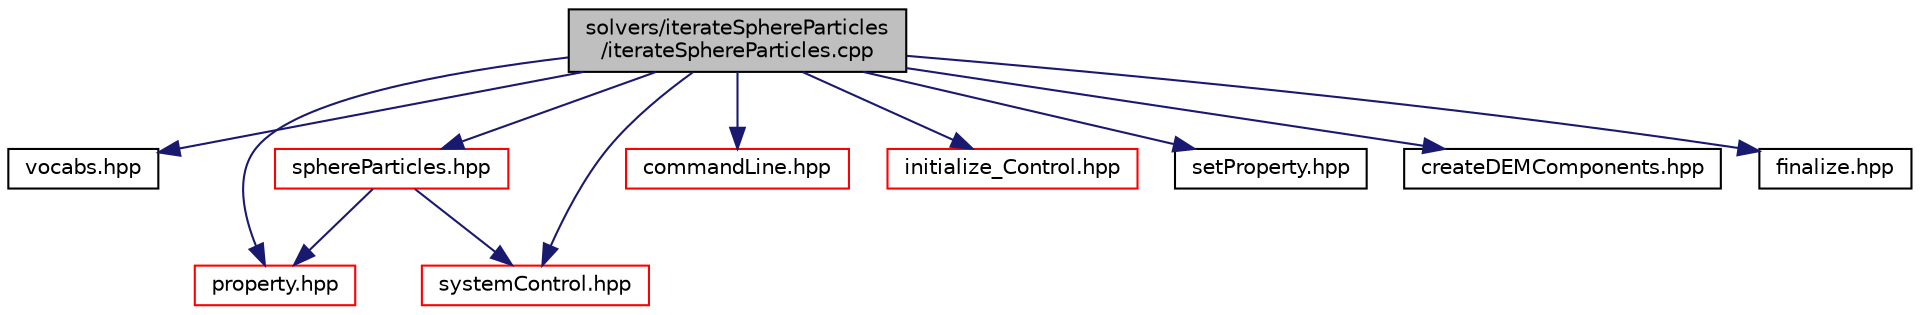 digraph "solvers/iterateSphereParticles/iterateSphereParticles.cpp"
{
 // LATEX_PDF_SIZE
  edge [fontname="Helvetica",fontsize="10",labelfontname="Helvetica",labelfontsize="10"];
  node [fontname="Helvetica",fontsize="10",shape=record];
  Node1 [label="solvers/iterateSphereParticles\l/iterateSphereParticles.cpp",height=0.2,width=0.4,color="black", fillcolor="grey75", style="filled", fontcolor="black",tooltip=" "];
  Node1 -> Node2 [color="midnightblue",fontsize="10",style="solid",fontname="Helvetica"];
  Node2 [label="vocabs.hpp",height=0.2,width=0.4,color="black", fillcolor="white", style="filled",URL="$vocabs_8hpp.html",tooltip=" "];
  Node1 -> Node3 [color="midnightblue",fontsize="10",style="solid",fontname="Helvetica"];
  Node3 [label="property.hpp",height=0.2,width=0.4,color="red", fillcolor="white", style="filled",URL="$property_8hpp.html",tooltip=" "];
  Node1 -> Node92 [color="midnightblue",fontsize="10",style="solid",fontname="Helvetica"];
  Node92 [label="sphereParticles.hpp",height=0.2,width=0.4,color="red", fillcolor="white", style="filled",URL="$sphereParticles_8hpp.html",tooltip=" "];
  Node92 -> Node3 [color="midnightblue",fontsize="10",style="solid",fontname="Helvetica"];
  Node92 -> Node174 [color="midnightblue",fontsize="10",style="solid",fontname="Helvetica"];
  Node174 [label="systemControl.hpp",height=0.2,width=0.4,color="red", fillcolor="white", style="filled",URL="$systemControl_8hpp.html",tooltip=" "];
  Node1 -> Node174 [color="midnightblue",fontsize="10",style="solid",fontname="Helvetica"];
  Node1 -> Node176 [color="midnightblue",fontsize="10",style="solid",fontname="Helvetica"];
  Node176 [label="commandLine.hpp",height=0.2,width=0.4,color="red", fillcolor="white", style="filled",URL="$commandLine_8hpp.html",tooltip=" "];
  Node1 -> Node178 [color="midnightblue",fontsize="10",style="solid",fontname="Helvetica"];
  Node178 [label="initialize_Control.hpp",height=0.2,width=0.4,color="red", fillcolor="white", style="filled",URL="$initialize__Control_8hpp.html",tooltip=" "];
  Node1 -> Node180 [color="midnightblue",fontsize="10",style="solid",fontname="Helvetica"];
  Node180 [label="setProperty.hpp",height=0.2,width=0.4,color="black", fillcolor="white", style="filled",URL="$setProperty_8hpp.html",tooltip=" "];
  Node1 -> Node181 [color="midnightblue",fontsize="10",style="solid",fontname="Helvetica"];
  Node181 [label="createDEMComponents.hpp",height=0.2,width=0.4,color="black", fillcolor="white", style="filled",URL="$iterateSphereParticles_2createDEMComponents_8hpp.html",tooltip=" "];
  Node1 -> Node182 [color="midnightblue",fontsize="10",style="solid",fontname="Helvetica"];
  Node182 [label="finalize.hpp",height=0.2,width=0.4,color="black", fillcolor="white", style="filled",URL="$finalize_8hpp.html",tooltip=" "];
}
